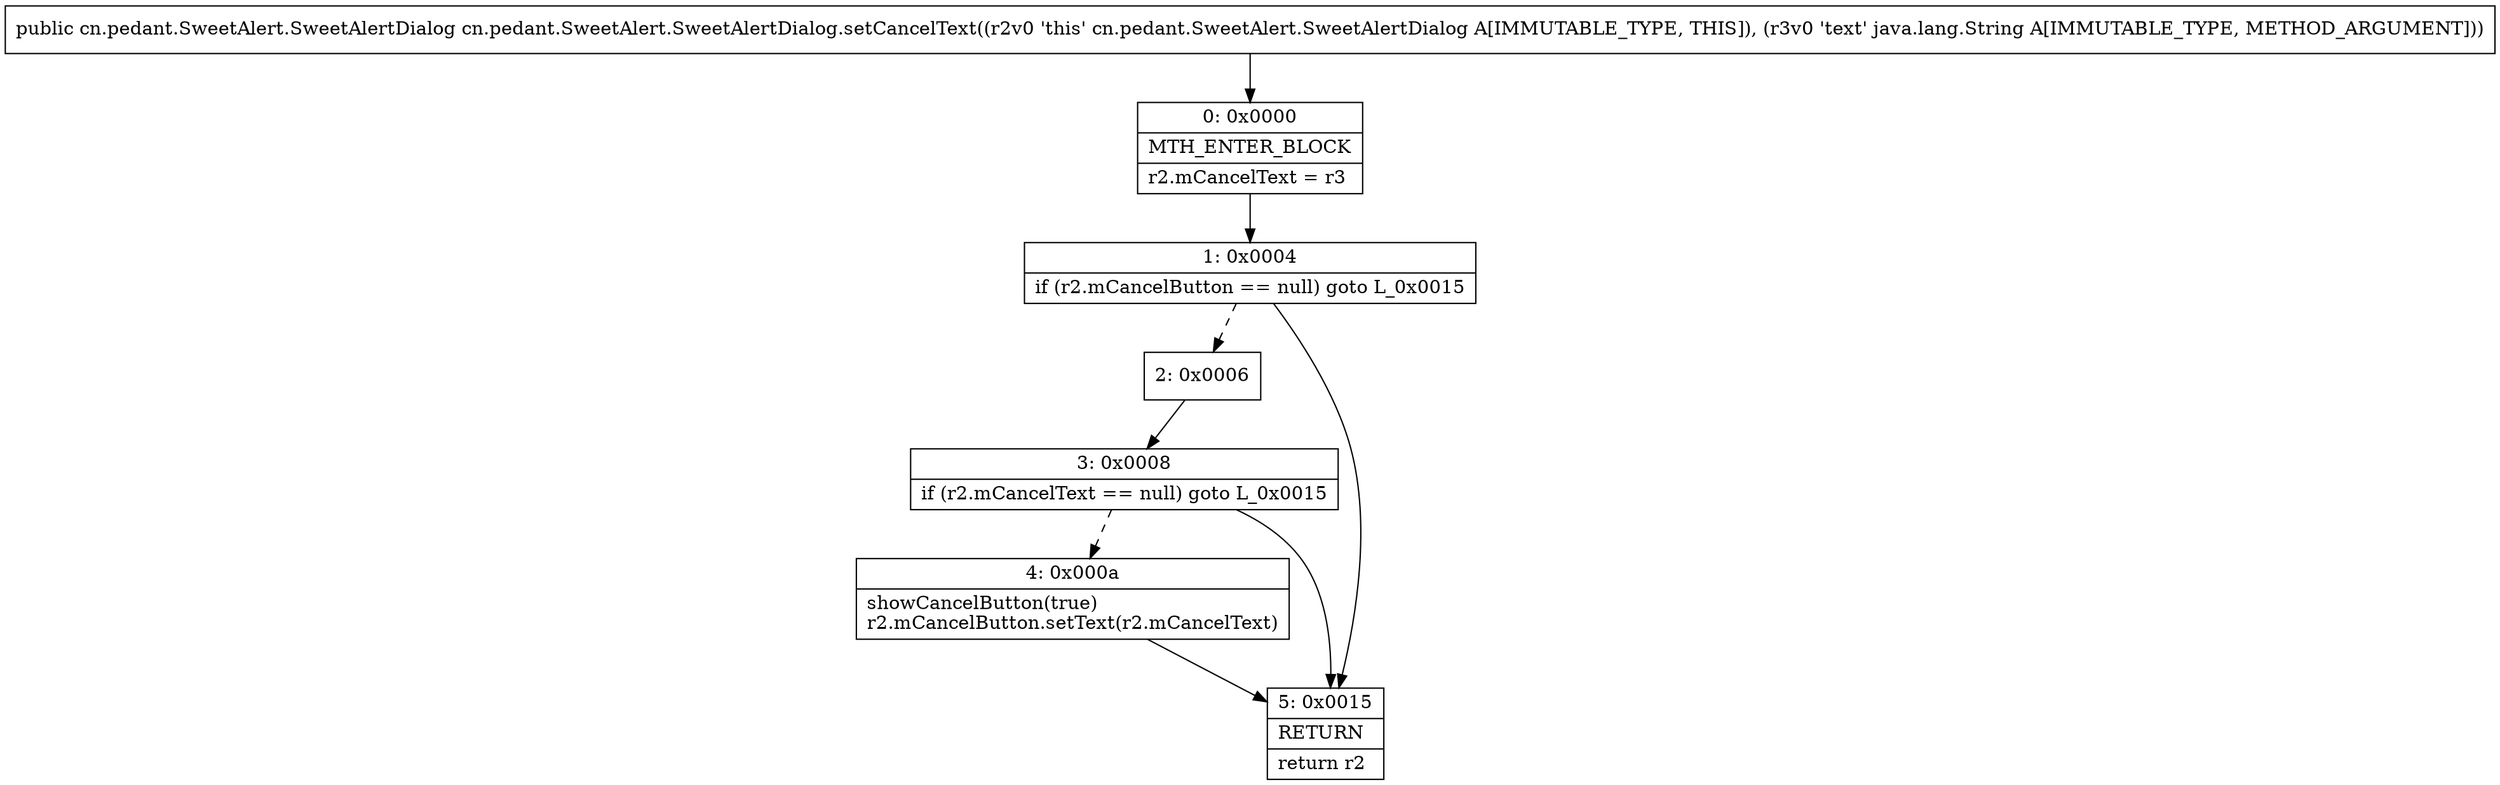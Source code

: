 digraph "CFG forcn.pedant.SweetAlert.SweetAlertDialog.setCancelText(Ljava\/lang\/String;)Lcn\/pedant\/SweetAlert\/SweetAlertDialog;" {
Node_0 [shape=record,label="{0\:\ 0x0000|MTH_ENTER_BLOCK\l|r2.mCancelText = r3\l}"];
Node_1 [shape=record,label="{1\:\ 0x0004|if (r2.mCancelButton == null) goto L_0x0015\l}"];
Node_2 [shape=record,label="{2\:\ 0x0006}"];
Node_3 [shape=record,label="{3\:\ 0x0008|if (r2.mCancelText == null) goto L_0x0015\l}"];
Node_4 [shape=record,label="{4\:\ 0x000a|showCancelButton(true)\lr2.mCancelButton.setText(r2.mCancelText)\l}"];
Node_5 [shape=record,label="{5\:\ 0x0015|RETURN\l|return r2\l}"];
MethodNode[shape=record,label="{public cn.pedant.SweetAlert.SweetAlertDialog cn.pedant.SweetAlert.SweetAlertDialog.setCancelText((r2v0 'this' cn.pedant.SweetAlert.SweetAlertDialog A[IMMUTABLE_TYPE, THIS]), (r3v0 'text' java.lang.String A[IMMUTABLE_TYPE, METHOD_ARGUMENT])) }"];
MethodNode -> Node_0;
Node_0 -> Node_1;
Node_1 -> Node_2[style=dashed];
Node_1 -> Node_5;
Node_2 -> Node_3;
Node_3 -> Node_4[style=dashed];
Node_3 -> Node_5;
Node_4 -> Node_5;
}

